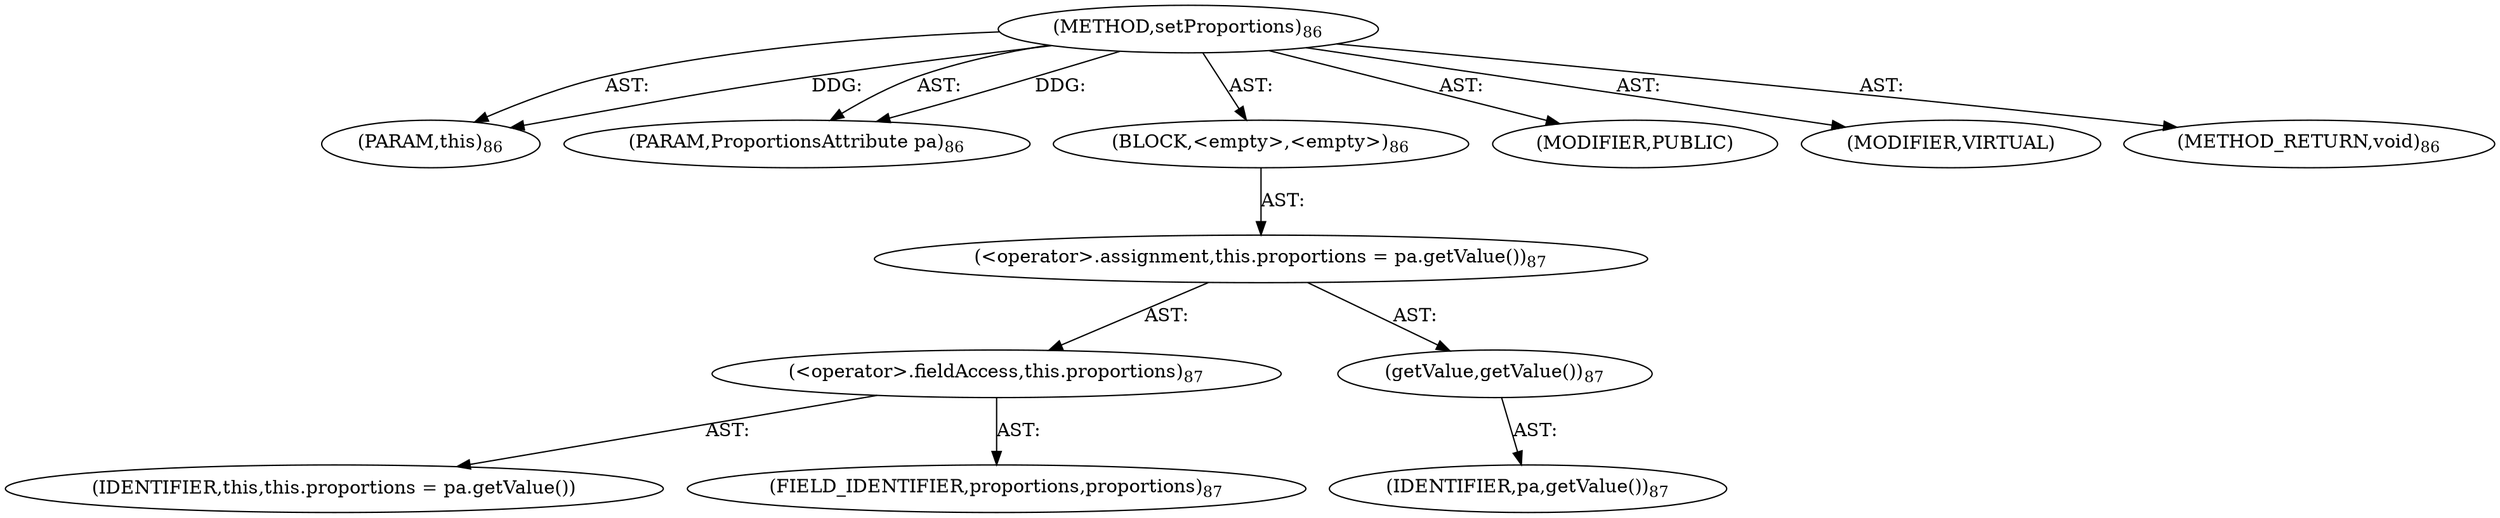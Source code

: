 digraph "setProportions" {  
"111669149698" [label = <(METHOD,setProportions)<SUB>86</SUB>> ]
"115964116997" [label = <(PARAM,this)<SUB>86</SUB>> ]
"115964116998" [label = <(PARAM,ProportionsAttribute pa)<SUB>86</SUB>> ]
"25769803778" [label = <(BLOCK,&lt;empty&gt;,&lt;empty&gt;)<SUB>86</SUB>> ]
"30064771073" [label = <(&lt;operator&gt;.assignment,this.proportions = pa.getValue())<SUB>87</SUB>> ]
"30064771074" [label = <(&lt;operator&gt;.fieldAccess,this.proportions)<SUB>87</SUB>> ]
"68719476742" [label = <(IDENTIFIER,this,this.proportions = pa.getValue())> ]
"55834574848" [label = <(FIELD_IDENTIFIER,proportions,proportions)<SUB>87</SUB>> ]
"30064771075" [label = <(getValue,getValue())<SUB>87</SUB>> ]
"68719476743" [label = <(IDENTIFIER,pa,getValue())<SUB>87</SUB>> ]
"133143986186" [label = <(MODIFIER,PUBLIC)> ]
"133143986187" [label = <(MODIFIER,VIRTUAL)> ]
"128849018882" [label = <(METHOD_RETURN,void)<SUB>86</SUB>> ]
  "111669149698" -> "115964116997"  [ label = "AST: "] 
  "111669149698" -> "115964116998"  [ label = "AST: "] 
  "111669149698" -> "25769803778"  [ label = "AST: "] 
  "111669149698" -> "133143986186"  [ label = "AST: "] 
  "111669149698" -> "133143986187"  [ label = "AST: "] 
  "111669149698" -> "128849018882"  [ label = "AST: "] 
  "25769803778" -> "30064771073"  [ label = "AST: "] 
  "30064771073" -> "30064771074"  [ label = "AST: "] 
  "30064771073" -> "30064771075"  [ label = "AST: "] 
  "30064771074" -> "68719476742"  [ label = "AST: "] 
  "30064771074" -> "55834574848"  [ label = "AST: "] 
  "30064771075" -> "68719476743"  [ label = "AST: "] 
  "111669149698" -> "115964116997"  [ label = "DDG: "] 
  "111669149698" -> "115964116998"  [ label = "DDG: "] 
}
